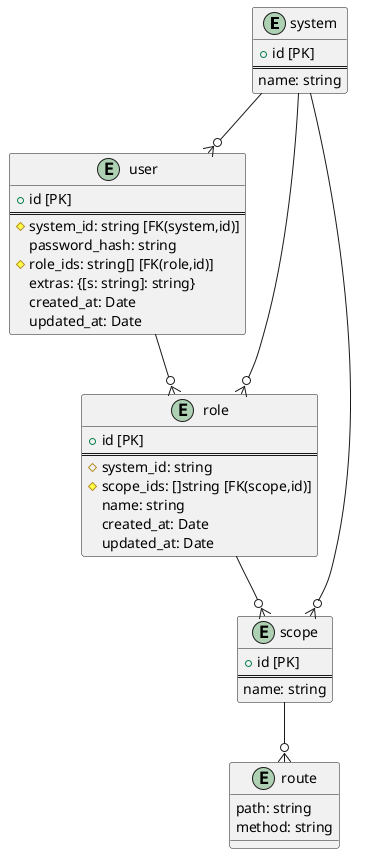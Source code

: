 @startuml

  entity "system" {
    + id [PK]
    ==
    name: string
  }
  entity "user" {
    + id [PK]
    ==
    # system_id: string [FK(system,id)]
    password_hash: string
    # role_ids: string[] [FK(role,id)]
    extras: {[s: string]: string}
    created_at: Date
    updated_at: Date
  }
  entity "role" {
    + id [PK]
    ==
    # system_id: string
    # scope_ids: []string [FK(scope,id)]
    name: string
    created_at: Date
    updated_at: Date
  }
  entity "scope" {
    + id [PK]
    ==
    name: string
  }
  entity "route" {
    path: string
    method: string
  }

  system --o{ user
  system --o{ role
  system --o{ scope
  user --o{ role
  role --o{ scope
  scope --o{ route

@enduml